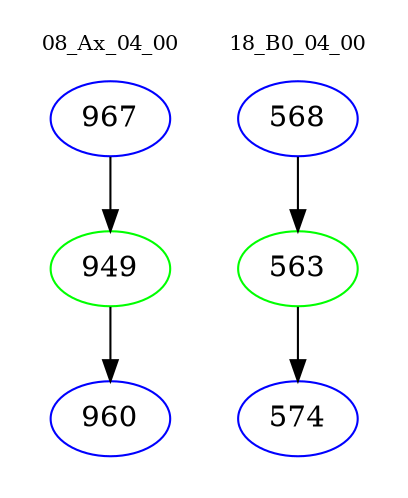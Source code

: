 digraph{
subgraph cluster_0 {
color = white
label = "08_Ax_04_00";
fontsize=10;
T0_967 [label="967", color="blue"]
T0_967 -> T0_949 [color="black"]
T0_949 [label="949", color="green"]
T0_949 -> T0_960 [color="black"]
T0_960 [label="960", color="blue"]
}
subgraph cluster_1 {
color = white
label = "18_B0_04_00";
fontsize=10;
T1_568 [label="568", color="blue"]
T1_568 -> T1_563 [color="black"]
T1_563 [label="563", color="green"]
T1_563 -> T1_574 [color="black"]
T1_574 [label="574", color="blue"]
}
}
